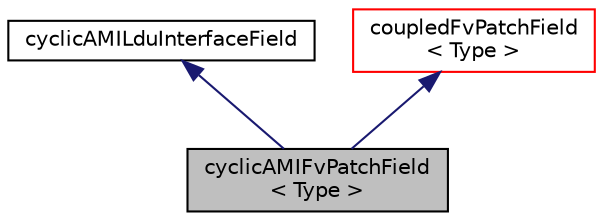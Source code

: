 digraph "cyclicAMIFvPatchField&lt; Type &gt;"
{
  bgcolor="transparent";
  edge [fontname="Helvetica",fontsize="10",labelfontname="Helvetica",labelfontsize="10"];
  node [fontname="Helvetica",fontsize="10",shape=record];
  Node1 [label="cyclicAMIFvPatchField\l\< Type \>",height=0.2,width=0.4,color="black", fillcolor="grey75", style="filled", fontcolor="black"];
  Node2 -> Node1 [dir="back",color="midnightblue",fontsize="10",style="solid",fontname="Helvetica"];
  Node2 [label="cyclicAMILduInterfaceField",height=0.2,width=0.4,color="black",URL="$a00471.html",tooltip="Abstract base class for cyclic AMI coupled interfaces. "];
  Node3 -> Node1 [dir="back",color="midnightblue",fontsize="10",style="solid",fontname="Helvetica"];
  Node3 [label="coupledFvPatchField\l\< Type \>",height=0.2,width=0.4,color="red",URL="$a00418.html",tooltip="Abstract base class for coupled patches. "];
}
